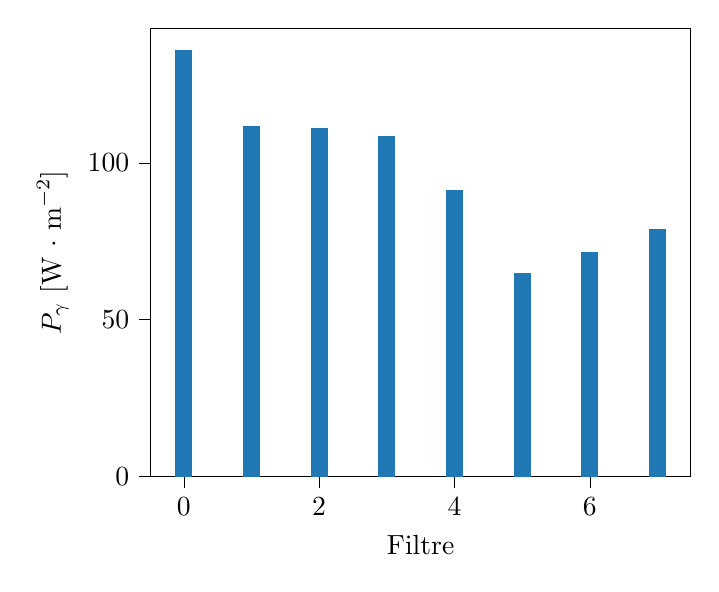 % This file was created with tikzplotlib v0.10.1.
\begin{tikzpicture}

\definecolor{darkgray176}{RGB}{176,176,176}
\definecolor{steelblue31119180}{RGB}{31,119,180}

\begin{axis}[
tick align=outside,
tick pos=left,
x grid style={darkgray176},
xlabel={Filtre},
xmin=-0.487, xmax=7.487,
xtick style={color=black},
y grid style={darkgray176},
ylabel={\(\displaystyle P_{\gamma}\) [W \(\displaystyle \cdot\) m\(\displaystyle ^{-2}\)]},
ymin=0, ymax=142.905,
ytick style={color=black}
]
\draw[draw=none,fill=steelblue31119180] (axis cs:-0.125,0) rectangle (axis cs:0.125,136.1);
\draw[draw=none,fill=steelblue31119180] (axis cs:0.875,0) rectangle (axis cs:1.125,111.7);
\draw[draw=none,fill=steelblue31119180] (axis cs:1.875,0) rectangle (axis cs:2.125,111);
\draw[draw=none,fill=steelblue31119180] (axis cs:2.875,0) rectangle (axis cs:3.125,108.4);
\draw[draw=none,fill=steelblue31119180] (axis cs:3.875,0) rectangle (axis cs:4.125,91.2);
\draw[draw=none,fill=steelblue31119180] (axis cs:4.875,0) rectangle (axis cs:5.125,64.8);
\draw[draw=none,fill=steelblue31119180] (axis cs:5.875,0) rectangle (axis cs:6.125,71.5);
\draw[draw=none,fill=steelblue31119180] (axis cs:6.875,0) rectangle (axis cs:7.125,79);
\end{axis}

\end{tikzpicture}

